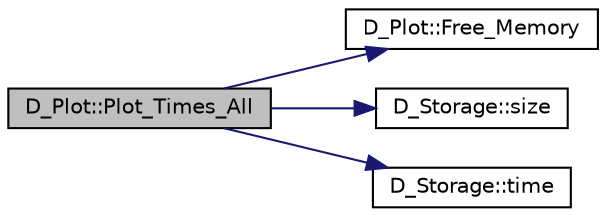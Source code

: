 digraph "D_Plot::Plot_Times_All"
{
 // LATEX_PDF_SIZE
  edge [fontname="Helvetica",fontsize="10",labelfontname="Helvetica",labelfontsize="10"];
  node [fontname="Helvetica",fontsize="10",shape=record];
  rankdir="LR";
  Node1 [label="D_Plot::Plot_Times_All",height=0.2,width=0.4,color="black", fillcolor="grey75", style="filled", fontcolor="black",tooltip=" "];
  Node1 -> Node2 [color="midnightblue",fontsize="10",style="solid"];
  Node2 [label="D_Plot::Free_Memory",height=0.2,width=0.4,color="black", fillcolor="white", style="filled",URL="$class_d___plot.html#a4cecadf94d163873a84edc13a6f2ba27",tooltip=" "];
  Node1 -> Node3 [color="midnightblue",fontsize="10",style="solid"];
  Node3 [label="D_Storage::size",height=0.2,width=0.4,color="black", fillcolor="white", style="filled",URL="$class_d___storage.html#a3db9c132f419289357ba720be111890f",tooltip=" "];
  Node1 -> Node4 [color="midnightblue",fontsize="10",style="solid"];
  Node4 [label="D_Storage::time",height=0.2,width=0.4,color="black", fillcolor="white", style="filled",URL="$class_d___storage.html#a27a5352bdb19f7887f0b1a46c6d3299d",tooltip=" "];
}
